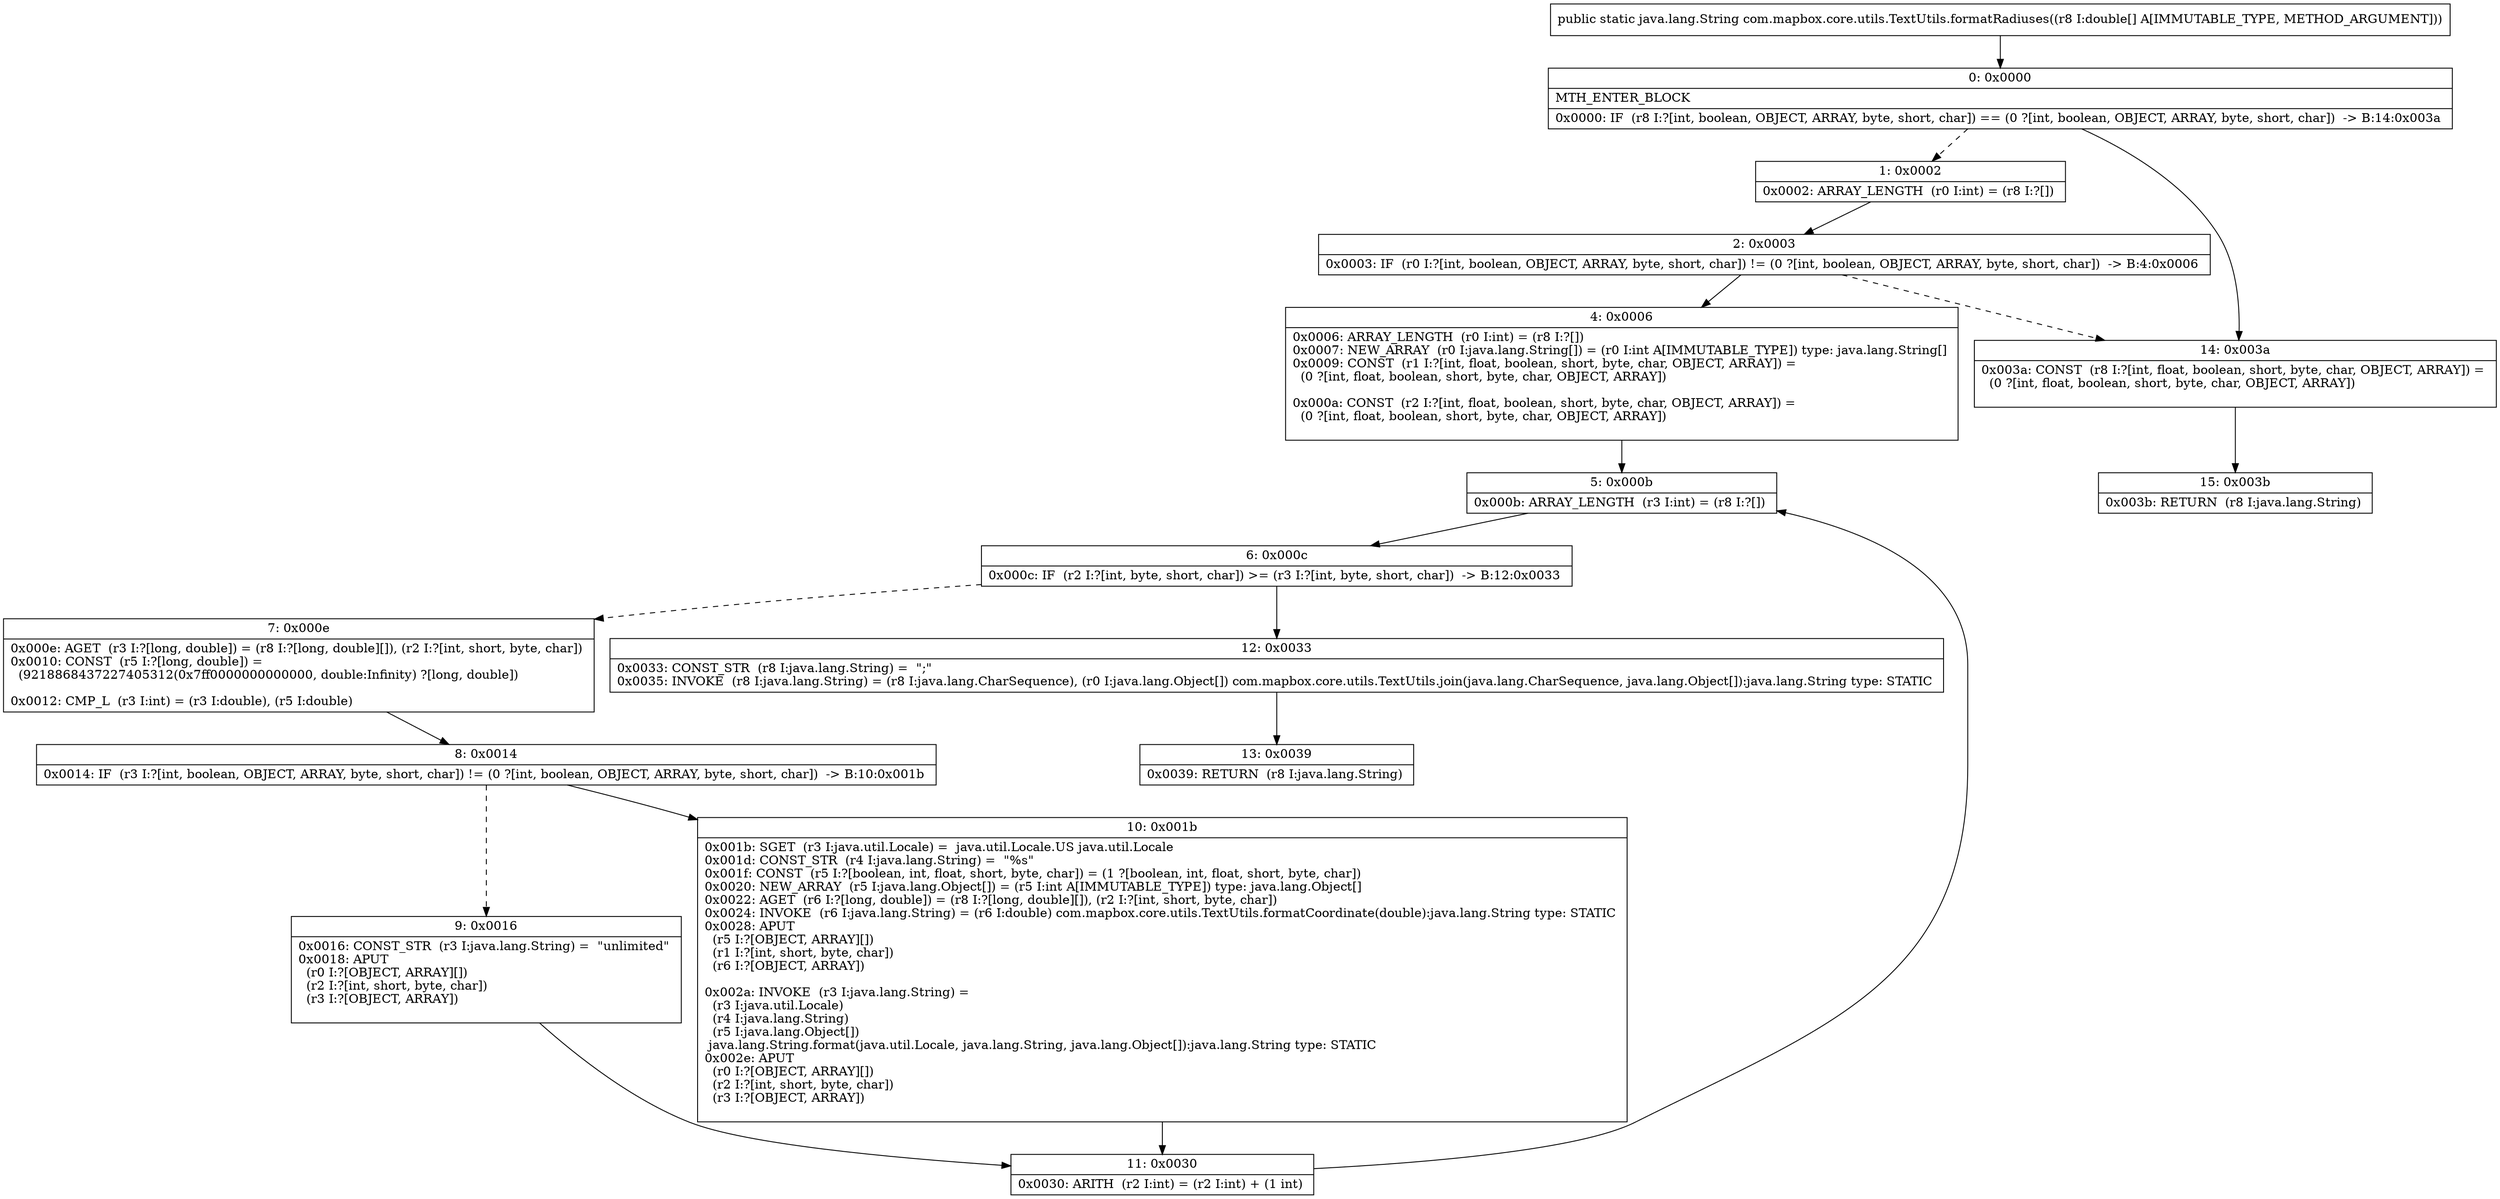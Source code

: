 digraph "CFG forcom.mapbox.core.utils.TextUtils.formatRadiuses([D)Ljava\/lang\/String;" {
Node_0 [shape=record,label="{0\:\ 0x0000|MTH_ENTER_BLOCK\l|0x0000: IF  (r8 I:?[int, boolean, OBJECT, ARRAY, byte, short, char]) == (0 ?[int, boolean, OBJECT, ARRAY, byte, short, char])  \-\> B:14:0x003a \l}"];
Node_1 [shape=record,label="{1\:\ 0x0002|0x0002: ARRAY_LENGTH  (r0 I:int) = (r8 I:?[]) \l}"];
Node_2 [shape=record,label="{2\:\ 0x0003|0x0003: IF  (r0 I:?[int, boolean, OBJECT, ARRAY, byte, short, char]) != (0 ?[int, boolean, OBJECT, ARRAY, byte, short, char])  \-\> B:4:0x0006 \l}"];
Node_4 [shape=record,label="{4\:\ 0x0006|0x0006: ARRAY_LENGTH  (r0 I:int) = (r8 I:?[]) \l0x0007: NEW_ARRAY  (r0 I:java.lang.String[]) = (r0 I:int A[IMMUTABLE_TYPE]) type: java.lang.String[] \l0x0009: CONST  (r1 I:?[int, float, boolean, short, byte, char, OBJECT, ARRAY]) = \l  (0 ?[int, float, boolean, short, byte, char, OBJECT, ARRAY])\l \l0x000a: CONST  (r2 I:?[int, float, boolean, short, byte, char, OBJECT, ARRAY]) = \l  (0 ?[int, float, boolean, short, byte, char, OBJECT, ARRAY])\l \l}"];
Node_5 [shape=record,label="{5\:\ 0x000b|0x000b: ARRAY_LENGTH  (r3 I:int) = (r8 I:?[]) \l}"];
Node_6 [shape=record,label="{6\:\ 0x000c|0x000c: IF  (r2 I:?[int, byte, short, char]) \>= (r3 I:?[int, byte, short, char])  \-\> B:12:0x0033 \l}"];
Node_7 [shape=record,label="{7\:\ 0x000e|0x000e: AGET  (r3 I:?[long, double]) = (r8 I:?[long, double][]), (r2 I:?[int, short, byte, char]) \l0x0010: CONST  (r5 I:?[long, double]) = \l  (9218868437227405312(0x7ff0000000000000, double:Infinity) ?[long, double])\l \l0x0012: CMP_L  (r3 I:int) = (r3 I:double), (r5 I:double) \l}"];
Node_8 [shape=record,label="{8\:\ 0x0014|0x0014: IF  (r3 I:?[int, boolean, OBJECT, ARRAY, byte, short, char]) != (0 ?[int, boolean, OBJECT, ARRAY, byte, short, char])  \-\> B:10:0x001b \l}"];
Node_9 [shape=record,label="{9\:\ 0x0016|0x0016: CONST_STR  (r3 I:java.lang.String) =  \"unlimited\" \l0x0018: APUT  \l  (r0 I:?[OBJECT, ARRAY][])\l  (r2 I:?[int, short, byte, char])\l  (r3 I:?[OBJECT, ARRAY])\l \l}"];
Node_10 [shape=record,label="{10\:\ 0x001b|0x001b: SGET  (r3 I:java.util.Locale) =  java.util.Locale.US java.util.Locale \l0x001d: CONST_STR  (r4 I:java.lang.String) =  \"%s\" \l0x001f: CONST  (r5 I:?[boolean, int, float, short, byte, char]) = (1 ?[boolean, int, float, short, byte, char]) \l0x0020: NEW_ARRAY  (r5 I:java.lang.Object[]) = (r5 I:int A[IMMUTABLE_TYPE]) type: java.lang.Object[] \l0x0022: AGET  (r6 I:?[long, double]) = (r8 I:?[long, double][]), (r2 I:?[int, short, byte, char]) \l0x0024: INVOKE  (r6 I:java.lang.String) = (r6 I:double) com.mapbox.core.utils.TextUtils.formatCoordinate(double):java.lang.String type: STATIC \l0x0028: APUT  \l  (r5 I:?[OBJECT, ARRAY][])\l  (r1 I:?[int, short, byte, char])\l  (r6 I:?[OBJECT, ARRAY])\l \l0x002a: INVOKE  (r3 I:java.lang.String) = \l  (r3 I:java.util.Locale)\l  (r4 I:java.lang.String)\l  (r5 I:java.lang.Object[])\l java.lang.String.format(java.util.Locale, java.lang.String, java.lang.Object[]):java.lang.String type: STATIC \l0x002e: APUT  \l  (r0 I:?[OBJECT, ARRAY][])\l  (r2 I:?[int, short, byte, char])\l  (r3 I:?[OBJECT, ARRAY])\l \l}"];
Node_11 [shape=record,label="{11\:\ 0x0030|0x0030: ARITH  (r2 I:int) = (r2 I:int) + (1 int) \l}"];
Node_12 [shape=record,label="{12\:\ 0x0033|0x0033: CONST_STR  (r8 I:java.lang.String) =  \";\" \l0x0035: INVOKE  (r8 I:java.lang.String) = (r8 I:java.lang.CharSequence), (r0 I:java.lang.Object[]) com.mapbox.core.utils.TextUtils.join(java.lang.CharSequence, java.lang.Object[]):java.lang.String type: STATIC \l}"];
Node_13 [shape=record,label="{13\:\ 0x0039|0x0039: RETURN  (r8 I:java.lang.String) \l}"];
Node_14 [shape=record,label="{14\:\ 0x003a|0x003a: CONST  (r8 I:?[int, float, boolean, short, byte, char, OBJECT, ARRAY]) = \l  (0 ?[int, float, boolean, short, byte, char, OBJECT, ARRAY])\l \l}"];
Node_15 [shape=record,label="{15\:\ 0x003b|0x003b: RETURN  (r8 I:java.lang.String) \l}"];
MethodNode[shape=record,label="{public static java.lang.String com.mapbox.core.utils.TextUtils.formatRadiuses((r8 I:double[] A[IMMUTABLE_TYPE, METHOD_ARGUMENT])) }"];
MethodNode -> Node_0;
Node_0 -> Node_1[style=dashed];
Node_0 -> Node_14;
Node_1 -> Node_2;
Node_2 -> Node_4;
Node_2 -> Node_14[style=dashed];
Node_4 -> Node_5;
Node_5 -> Node_6;
Node_6 -> Node_7[style=dashed];
Node_6 -> Node_12;
Node_7 -> Node_8;
Node_8 -> Node_9[style=dashed];
Node_8 -> Node_10;
Node_9 -> Node_11;
Node_10 -> Node_11;
Node_11 -> Node_5;
Node_12 -> Node_13;
Node_14 -> Node_15;
}

